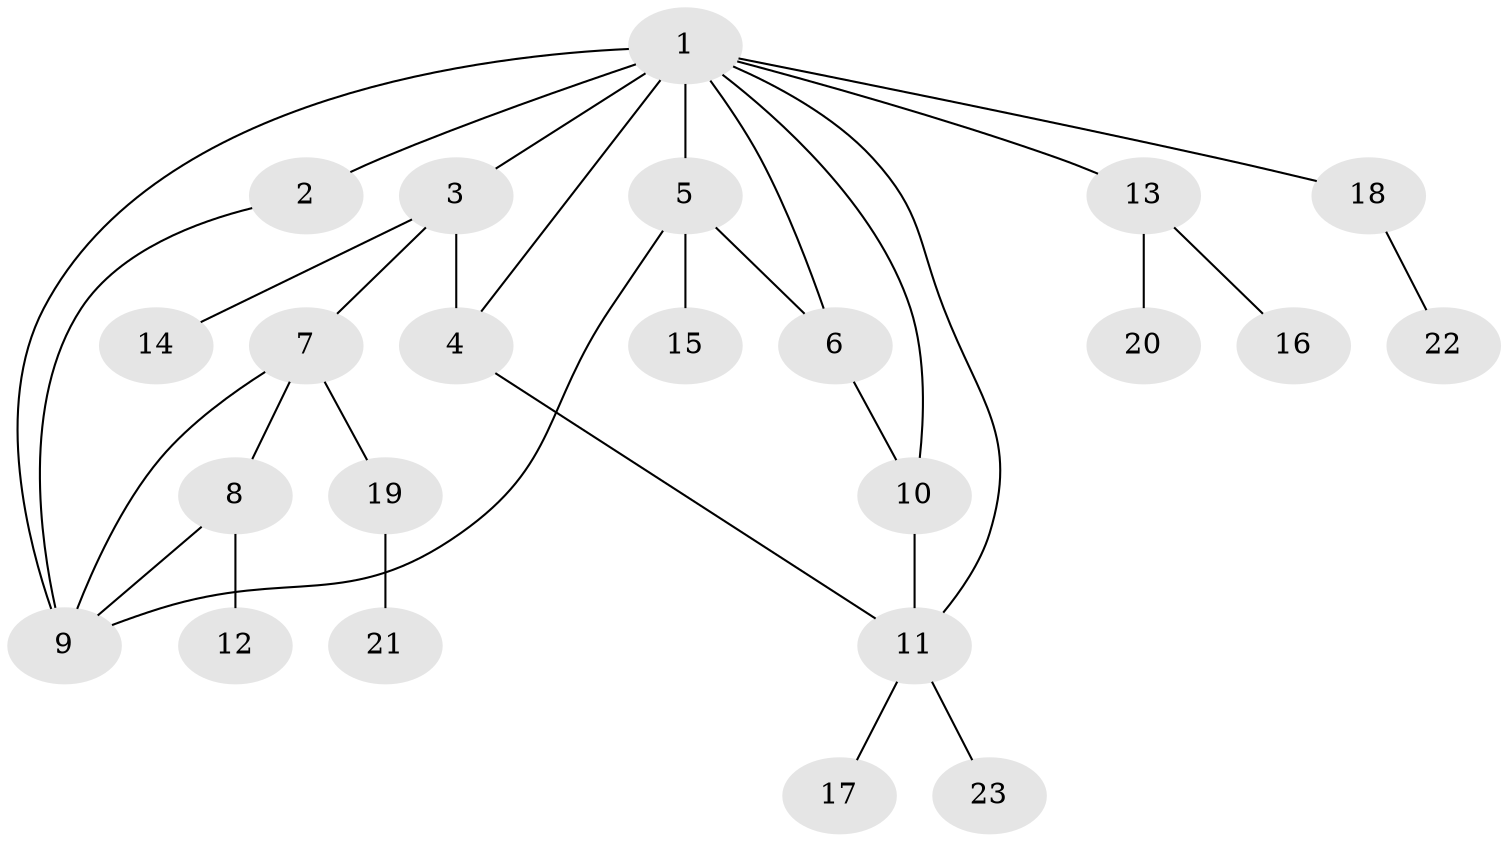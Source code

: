 // original degree distribution, {8: 0.04285714285714286, 5: 0.05714285714285714, 3: 0.07142857142857142, 7: 0.02857142857142857, 6: 0.02857142857142857, 4: 0.04285714285714286, 12: 0.014285714285714285, 1: 0.5285714285714286, 2: 0.18571428571428572}
// Generated by graph-tools (version 1.1) at 2025/52/03/04/25 22:52:07]
// undirected, 23 vertices, 31 edges
graph export_dot {
  node [color=gray90,style=filled];
  1;
  2;
  3;
  4;
  5;
  6;
  7;
  8;
  9;
  10;
  11;
  12;
  13;
  14;
  15;
  16;
  17;
  18;
  19;
  20;
  21;
  22;
  23;
  1 -- 2 [weight=3.0];
  1 -- 3 [weight=2.0];
  1 -- 4 [weight=1.0];
  1 -- 5 [weight=2.0];
  1 -- 6 [weight=1.0];
  1 -- 9 [weight=2.0];
  1 -- 10 [weight=2.0];
  1 -- 11 [weight=2.0];
  1 -- 13 [weight=1.0];
  1 -- 18 [weight=1.0];
  2 -- 9 [weight=1.0];
  3 -- 4 [weight=2.0];
  3 -- 7 [weight=1.0];
  3 -- 14 [weight=1.0];
  4 -- 11 [weight=1.0];
  5 -- 6 [weight=1.0];
  5 -- 9 [weight=1.0];
  5 -- 15 [weight=1.0];
  6 -- 10 [weight=1.0];
  7 -- 8 [weight=1.0];
  7 -- 9 [weight=1.0];
  7 -- 19 [weight=2.0];
  8 -- 9 [weight=1.0];
  8 -- 12 [weight=3.0];
  10 -- 11 [weight=6.0];
  11 -- 17 [weight=1.0];
  11 -- 23 [weight=1.0];
  13 -- 16 [weight=1.0];
  13 -- 20 [weight=1.0];
  18 -- 22 [weight=1.0];
  19 -- 21 [weight=1.0];
}
